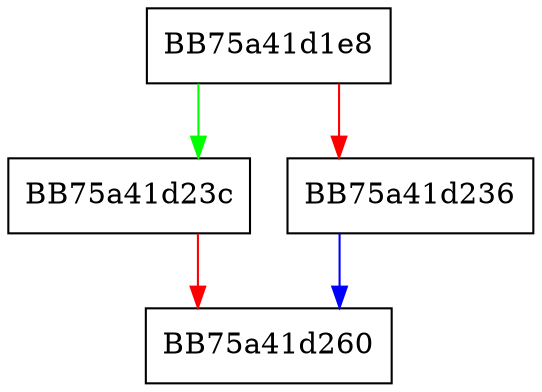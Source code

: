 digraph ZSTD_decompress {
  node [shape="box"];
  graph [splines=ortho];
  BB75a41d1e8 -> BB75a41d23c [color="green"];
  BB75a41d1e8 -> BB75a41d236 [color="red"];
  BB75a41d236 -> BB75a41d260 [color="blue"];
  BB75a41d23c -> BB75a41d260 [color="red"];
}